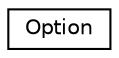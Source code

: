 digraph "Graphical Class Hierarchy"
{
 // LATEX_PDF_SIZE
  edge [fontname="Helvetica",fontsize="10",labelfontname="Helvetica",labelfontsize="10"];
  node [fontname="Helvetica",fontsize="10",shape=record];
  rankdir="LR";
  Node0 [label="Option",height=0.2,width=0.4,color="black", fillcolor="white", style="filled",URL="$classOption.html",tooltip=" "];
}
